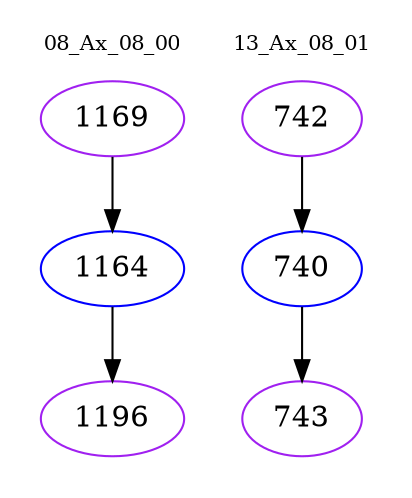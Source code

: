 digraph{
subgraph cluster_0 {
color = white
label = "08_Ax_08_00";
fontsize=10;
T0_1169 [label="1169", color="purple"]
T0_1169 -> T0_1164 [color="black"]
T0_1164 [label="1164", color="blue"]
T0_1164 -> T0_1196 [color="black"]
T0_1196 [label="1196", color="purple"]
}
subgraph cluster_1 {
color = white
label = "13_Ax_08_01";
fontsize=10;
T1_742 [label="742", color="purple"]
T1_742 -> T1_740 [color="black"]
T1_740 [label="740", color="blue"]
T1_740 -> T1_743 [color="black"]
T1_743 [label="743", color="purple"]
}
}
